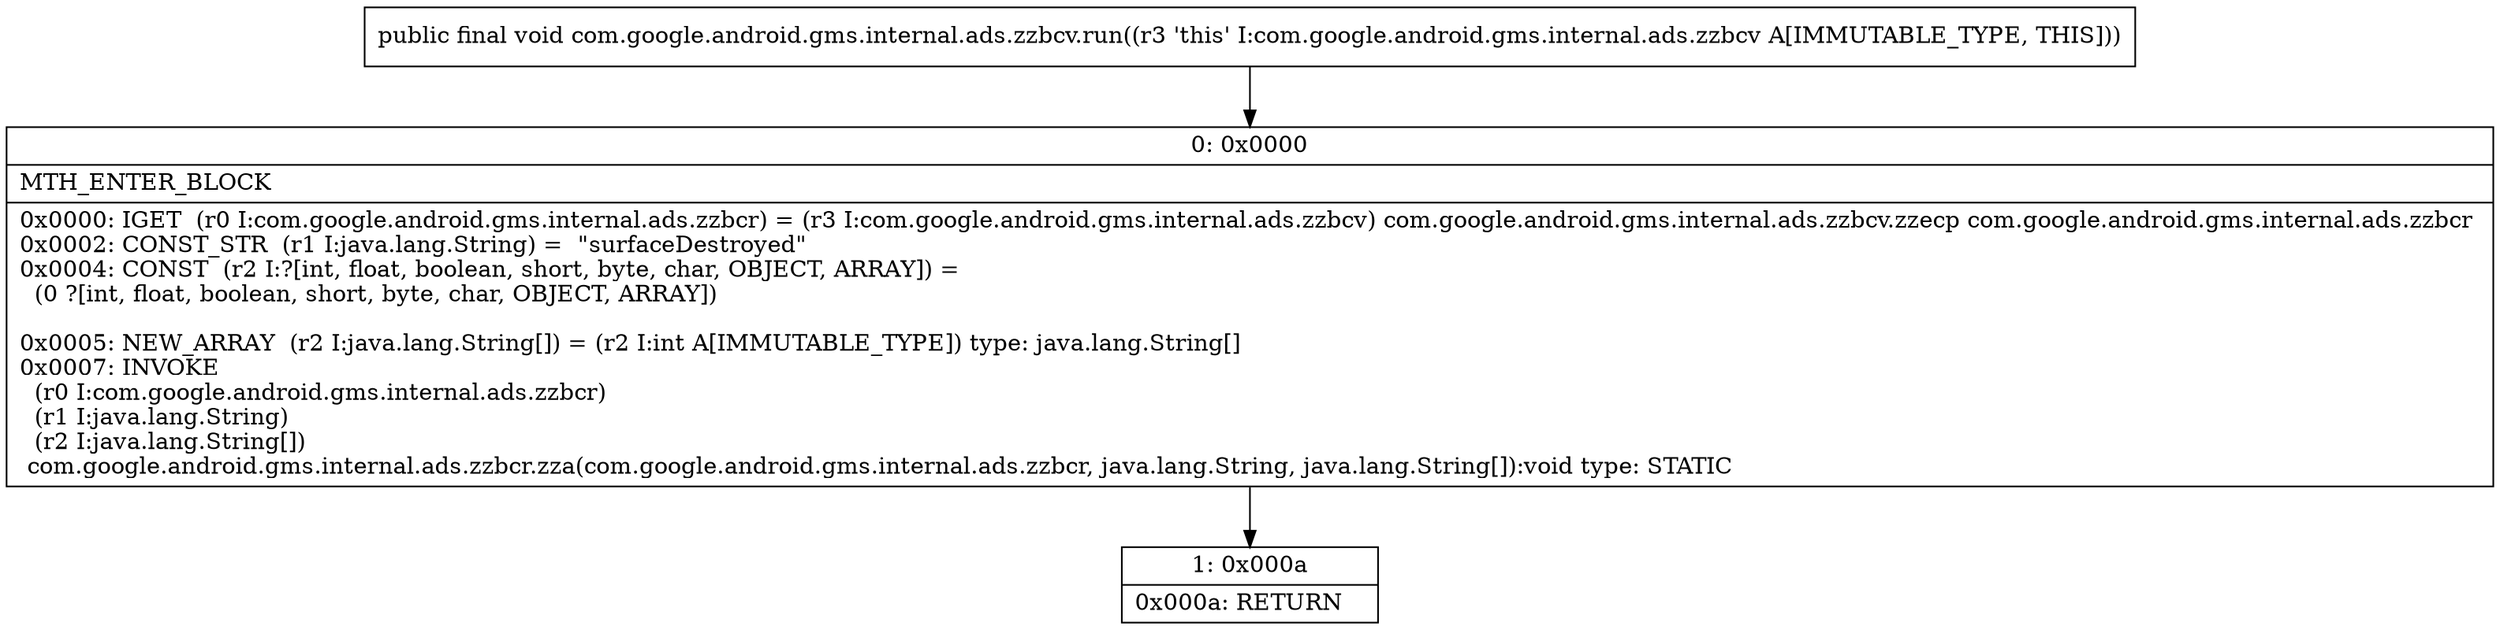 digraph "CFG forcom.google.android.gms.internal.ads.zzbcv.run()V" {
Node_0 [shape=record,label="{0\:\ 0x0000|MTH_ENTER_BLOCK\l|0x0000: IGET  (r0 I:com.google.android.gms.internal.ads.zzbcr) = (r3 I:com.google.android.gms.internal.ads.zzbcv) com.google.android.gms.internal.ads.zzbcv.zzecp com.google.android.gms.internal.ads.zzbcr \l0x0002: CONST_STR  (r1 I:java.lang.String) =  \"surfaceDestroyed\" \l0x0004: CONST  (r2 I:?[int, float, boolean, short, byte, char, OBJECT, ARRAY]) = \l  (0 ?[int, float, boolean, short, byte, char, OBJECT, ARRAY])\l \l0x0005: NEW_ARRAY  (r2 I:java.lang.String[]) = (r2 I:int A[IMMUTABLE_TYPE]) type: java.lang.String[] \l0x0007: INVOKE  \l  (r0 I:com.google.android.gms.internal.ads.zzbcr)\l  (r1 I:java.lang.String)\l  (r2 I:java.lang.String[])\l com.google.android.gms.internal.ads.zzbcr.zza(com.google.android.gms.internal.ads.zzbcr, java.lang.String, java.lang.String[]):void type: STATIC \l}"];
Node_1 [shape=record,label="{1\:\ 0x000a|0x000a: RETURN   \l}"];
MethodNode[shape=record,label="{public final void com.google.android.gms.internal.ads.zzbcv.run((r3 'this' I:com.google.android.gms.internal.ads.zzbcv A[IMMUTABLE_TYPE, THIS])) }"];
MethodNode -> Node_0;
Node_0 -> Node_1;
}

